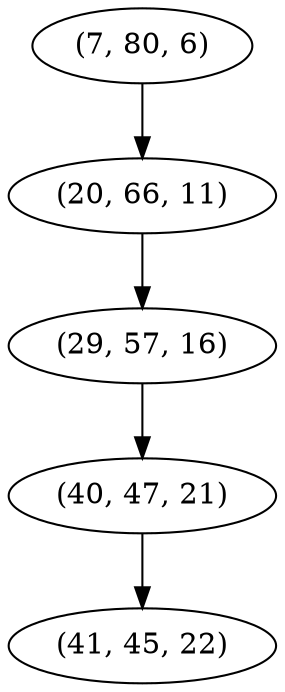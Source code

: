 digraph tree {
    "(7, 80, 6)";
    "(20, 66, 11)";
    "(29, 57, 16)";
    "(40, 47, 21)";
    "(41, 45, 22)";
    "(7, 80, 6)" -> "(20, 66, 11)";
    "(20, 66, 11)" -> "(29, 57, 16)";
    "(29, 57, 16)" -> "(40, 47, 21)";
    "(40, 47, 21)" -> "(41, 45, 22)";
}
